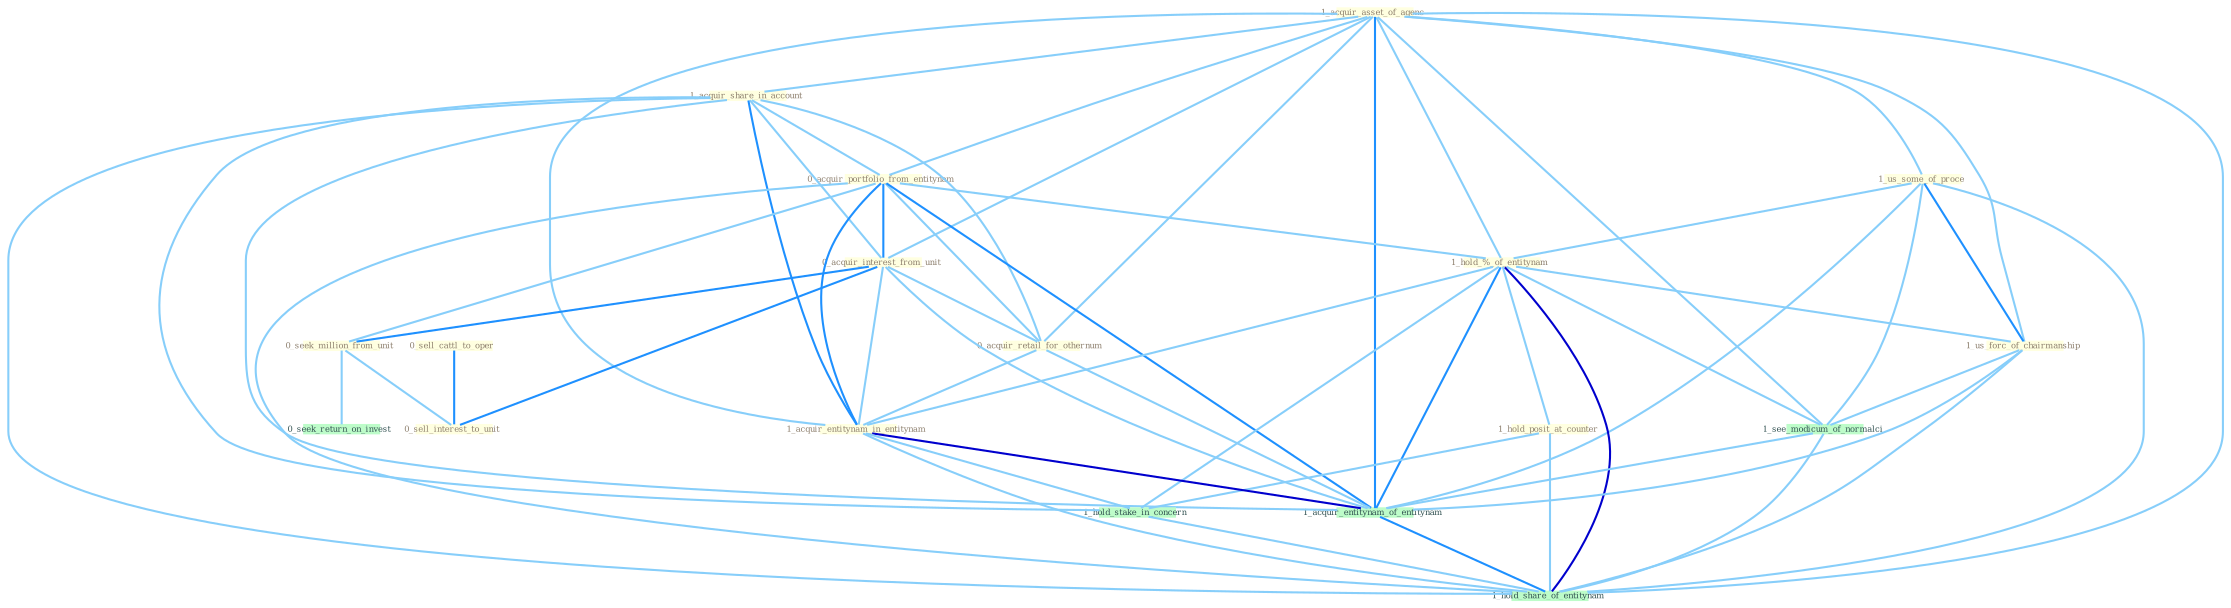 Graph G{ 
    node
    [shape=polygon,style=filled,width=.5,height=.06,color="#BDFCC9",fixedsize=true,fontsize=4,
    fontcolor="#2f4f4f"];
    {node
    [color="#ffffe0", fontcolor="#8b7d6b"] "1_acquir_asset_of_agenc " "1_acquir_share_in_account " "0_acquir_portfolio_from_entitynam " "0_acquir_interest_from_unit " "1_us_some_of_proce " "0_seek_million_from_unit " "0_sell_cattl_to_oper " "0_acquir_retail_for_othernum " "1_hold_%_of_entitynam " "1_hold_posit_at_counter " "1_acquir_entitynam_in_entitynam " "1_us_forc_of_chairmanship " "0_sell_interest_to_unit "}
{node [color="#fff0f5", fontcolor="#b22222"]}
edge [color="#B0E2FF"];

	"1_acquir_asset_of_agenc " -- "1_acquir_share_in_account " [w="1", color="#87cefa" ];
	"1_acquir_asset_of_agenc " -- "0_acquir_portfolio_from_entitynam " [w="1", color="#87cefa" ];
	"1_acquir_asset_of_agenc " -- "0_acquir_interest_from_unit " [w="1", color="#87cefa" ];
	"1_acquir_asset_of_agenc " -- "1_us_some_of_proce " [w="1", color="#87cefa" ];
	"1_acquir_asset_of_agenc " -- "0_acquir_retail_for_othernum " [w="1", color="#87cefa" ];
	"1_acquir_asset_of_agenc " -- "1_hold_%_of_entitynam " [w="1", color="#87cefa" ];
	"1_acquir_asset_of_agenc " -- "1_acquir_entitynam_in_entitynam " [w="1", color="#87cefa" ];
	"1_acquir_asset_of_agenc " -- "1_us_forc_of_chairmanship " [w="1", color="#87cefa" ];
	"1_acquir_asset_of_agenc " -- "1_see_modicum_of_normalci " [w="1", color="#87cefa" ];
	"1_acquir_asset_of_agenc " -- "1_acquir_entitynam_of_entitynam " [w="2", color="#1e90ff" , len=0.8];
	"1_acquir_asset_of_agenc " -- "1_hold_share_of_entitynam " [w="1", color="#87cefa" ];
	"1_acquir_share_in_account " -- "0_acquir_portfolio_from_entitynam " [w="1", color="#87cefa" ];
	"1_acquir_share_in_account " -- "0_acquir_interest_from_unit " [w="1", color="#87cefa" ];
	"1_acquir_share_in_account " -- "0_acquir_retail_for_othernum " [w="1", color="#87cefa" ];
	"1_acquir_share_in_account " -- "1_acquir_entitynam_in_entitynam " [w="2", color="#1e90ff" , len=0.8];
	"1_acquir_share_in_account " -- "1_hold_stake_in_concern " [w="1", color="#87cefa" ];
	"1_acquir_share_in_account " -- "1_acquir_entitynam_of_entitynam " [w="1", color="#87cefa" ];
	"1_acquir_share_in_account " -- "1_hold_share_of_entitynam " [w="1", color="#87cefa" ];
	"0_acquir_portfolio_from_entitynam " -- "0_acquir_interest_from_unit " [w="2", color="#1e90ff" , len=0.8];
	"0_acquir_portfolio_from_entitynam " -- "0_seek_million_from_unit " [w="1", color="#87cefa" ];
	"0_acquir_portfolio_from_entitynam " -- "0_acquir_retail_for_othernum " [w="1", color="#87cefa" ];
	"0_acquir_portfolio_from_entitynam " -- "1_hold_%_of_entitynam " [w="1", color="#87cefa" ];
	"0_acquir_portfolio_from_entitynam " -- "1_acquir_entitynam_in_entitynam " [w="2", color="#1e90ff" , len=0.8];
	"0_acquir_portfolio_from_entitynam " -- "1_acquir_entitynam_of_entitynam " [w="2", color="#1e90ff" , len=0.8];
	"0_acquir_portfolio_from_entitynam " -- "1_hold_share_of_entitynam " [w="1", color="#87cefa" ];
	"0_acquir_interest_from_unit " -- "0_seek_million_from_unit " [w="2", color="#1e90ff" , len=0.8];
	"0_acquir_interest_from_unit " -- "0_acquir_retail_for_othernum " [w="1", color="#87cefa" ];
	"0_acquir_interest_from_unit " -- "1_acquir_entitynam_in_entitynam " [w="1", color="#87cefa" ];
	"0_acquir_interest_from_unit " -- "0_sell_interest_to_unit " [w="2", color="#1e90ff" , len=0.8];
	"0_acquir_interest_from_unit " -- "1_acquir_entitynam_of_entitynam " [w="1", color="#87cefa" ];
	"1_us_some_of_proce " -- "1_hold_%_of_entitynam " [w="1", color="#87cefa" ];
	"1_us_some_of_proce " -- "1_us_forc_of_chairmanship " [w="2", color="#1e90ff" , len=0.8];
	"1_us_some_of_proce " -- "1_see_modicum_of_normalci " [w="1", color="#87cefa" ];
	"1_us_some_of_proce " -- "1_acquir_entitynam_of_entitynam " [w="1", color="#87cefa" ];
	"1_us_some_of_proce " -- "1_hold_share_of_entitynam " [w="1", color="#87cefa" ];
	"0_seek_million_from_unit " -- "0_sell_interest_to_unit " [w="1", color="#87cefa" ];
	"0_seek_million_from_unit " -- "0_seek_return_on_invest " [w="1", color="#87cefa" ];
	"0_sell_cattl_to_oper " -- "0_sell_interest_to_unit " [w="2", color="#1e90ff" , len=0.8];
	"0_acquir_retail_for_othernum " -- "1_acquir_entitynam_in_entitynam " [w="1", color="#87cefa" ];
	"0_acquir_retail_for_othernum " -- "1_acquir_entitynam_of_entitynam " [w="1", color="#87cefa" ];
	"1_hold_%_of_entitynam " -- "1_hold_posit_at_counter " [w="1", color="#87cefa" ];
	"1_hold_%_of_entitynam " -- "1_acquir_entitynam_in_entitynam " [w="1", color="#87cefa" ];
	"1_hold_%_of_entitynam " -- "1_us_forc_of_chairmanship " [w="1", color="#87cefa" ];
	"1_hold_%_of_entitynam " -- "1_hold_stake_in_concern " [w="1", color="#87cefa" ];
	"1_hold_%_of_entitynam " -- "1_see_modicum_of_normalci " [w="1", color="#87cefa" ];
	"1_hold_%_of_entitynam " -- "1_acquir_entitynam_of_entitynam " [w="2", color="#1e90ff" , len=0.8];
	"1_hold_%_of_entitynam " -- "1_hold_share_of_entitynam " [w="3", color="#0000cd" , len=0.6];
	"1_hold_posit_at_counter " -- "1_hold_stake_in_concern " [w="1", color="#87cefa" ];
	"1_hold_posit_at_counter " -- "1_hold_share_of_entitynam " [w="1", color="#87cefa" ];
	"1_acquir_entitynam_in_entitynam " -- "1_hold_stake_in_concern " [w="1", color="#87cefa" ];
	"1_acquir_entitynam_in_entitynam " -- "1_acquir_entitynam_of_entitynam " [w="3", color="#0000cd" , len=0.6];
	"1_acquir_entitynam_in_entitynam " -- "1_hold_share_of_entitynam " [w="1", color="#87cefa" ];
	"1_us_forc_of_chairmanship " -- "1_see_modicum_of_normalci " [w="1", color="#87cefa" ];
	"1_us_forc_of_chairmanship " -- "1_acquir_entitynam_of_entitynam " [w="1", color="#87cefa" ];
	"1_us_forc_of_chairmanship " -- "1_hold_share_of_entitynam " [w="1", color="#87cefa" ];
	"1_hold_stake_in_concern " -- "1_hold_share_of_entitynam " [w="1", color="#87cefa" ];
	"1_see_modicum_of_normalci " -- "1_acquir_entitynam_of_entitynam " [w="1", color="#87cefa" ];
	"1_see_modicum_of_normalci " -- "1_hold_share_of_entitynam " [w="1", color="#87cefa" ];
	"1_acquir_entitynam_of_entitynam " -- "1_hold_share_of_entitynam " [w="2", color="#1e90ff" , len=0.8];
}